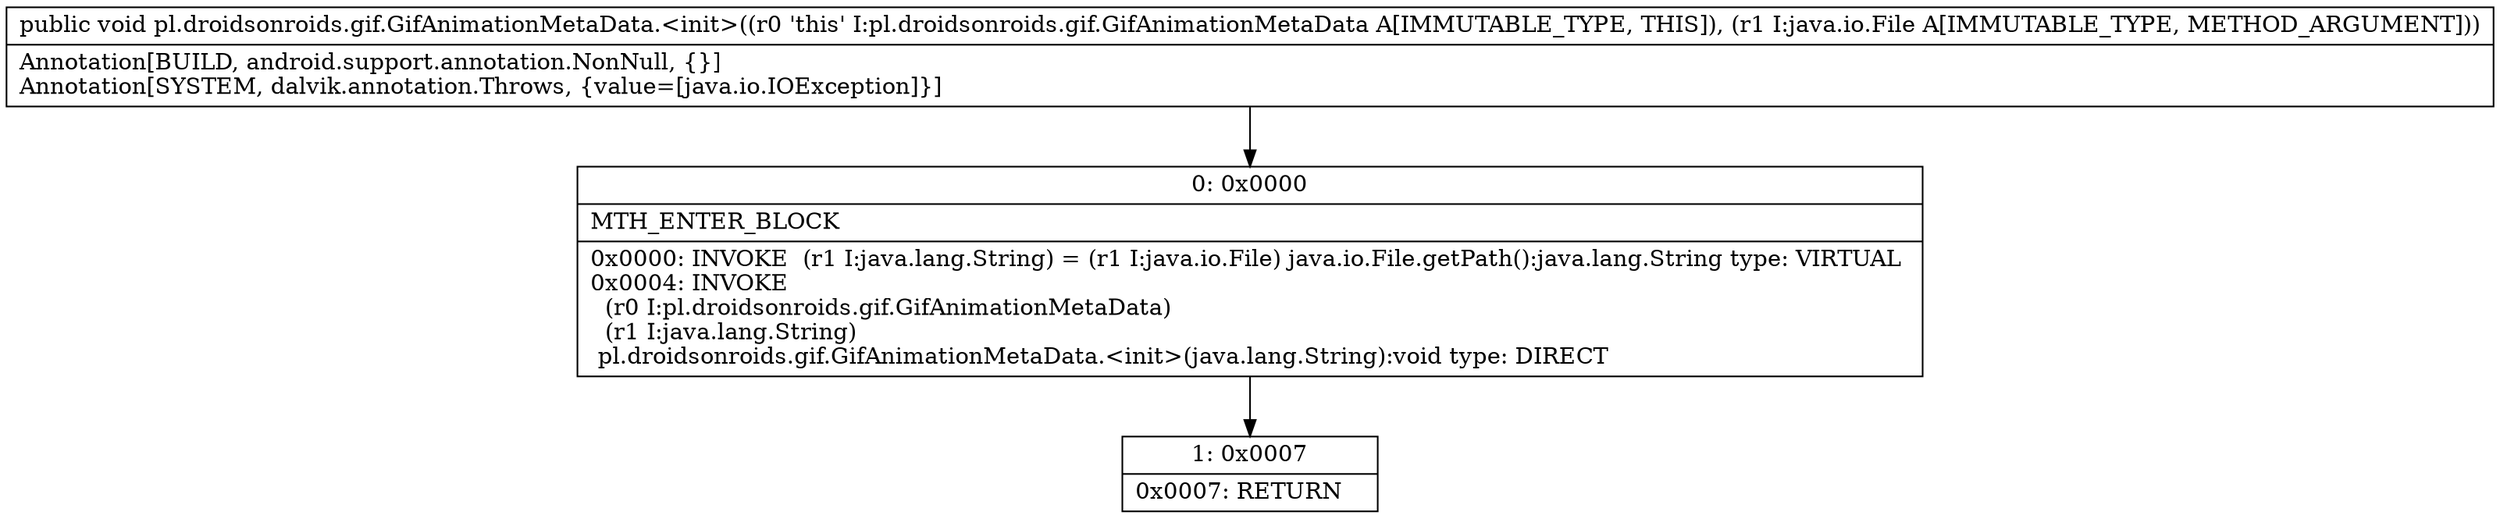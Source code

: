 digraph "CFG forpl.droidsonroids.gif.GifAnimationMetaData.\<init\>(Ljava\/io\/File;)V" {
Node_0 [shape=record,label="{0\:\ 0x0000|MTH_ENTER_BLOCK\l|0x0000: INVOKE  (r1 I:java.lang.String) = (r1 I:java.io.File) java.io.File.getPath():java.lang.String type: VIRTUAL \l0x0004: INVOKE  \l  (r0 I:pl.droidsonroids.gif.GifAnimationMetaData)\l  (r1 I:java.lang.String)\l pl.droidsonroids.gif.GifAnimationMetaData.\<init\>(java.lang.String):void type: DIRECT \l}"];
Node_1 [shape=record,label="{1\:\ 0x0007|0x0007: RETURN   \l}"];
MethodNode[shape=record,label="{public void pl.droidsonroids.gif.GifAnimationMetaData.\<init\>((r0 'this' I:pl.droidsonroids.gif.GifAnimationMetaData A[IMMUTABLE_TYPE, THIS]), (r1 I:java.io.File A[IMMUTABLE_TYPE, METHOD_ARGUMENT]))  | Annotation[BUILD, android.support.annotation.NonNull, \{\}]\lAnnotation[SYSTEM, dalvik.annotation.Throws, \{value=[java.io.IOException]\}]\l}"];
MethodNode -> Node_0;
Node_0 -> Node_1;
}


